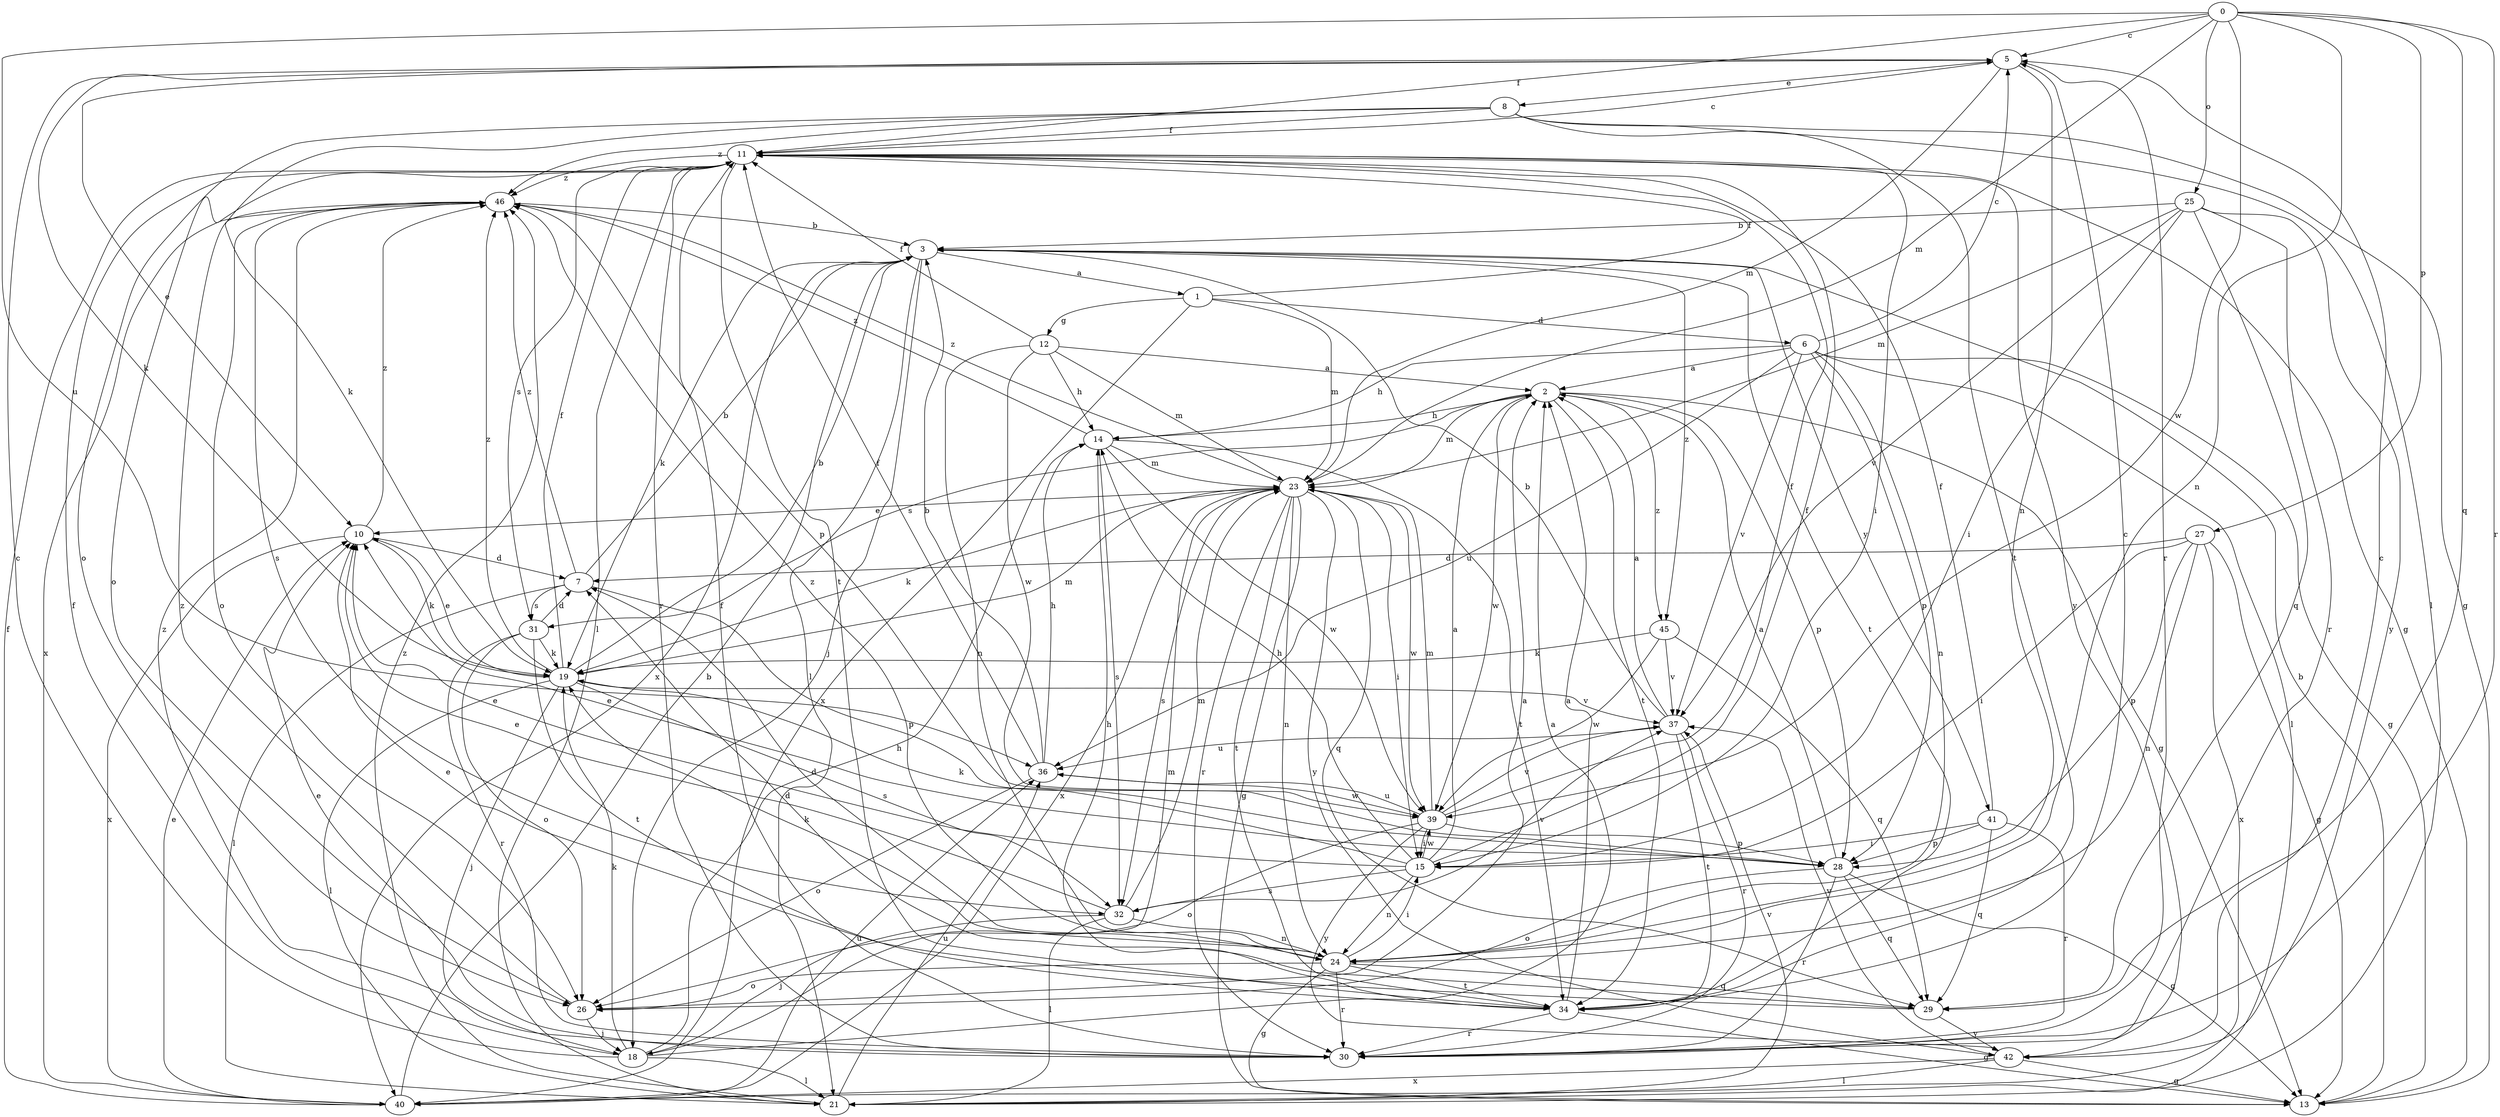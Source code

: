 strict digraph  {
0;
1;
2;
3;
5;
6;
7;
8;
10;
11;
12;
13;
14;
15;
18;
19;
21;
23;
24;
25;
26;
27;
28;
29;
30;
31;
32;
34;
36;
37;
39;
40;
41;
42;
45;
46;
0 -> 5  [label=c];
0 -> 11  [label=f];
0 -> 23  [label=m];
0 -> 24  [label=n];
0 -> 25  [label=o];
0 -> 27  [label=p];
0 -> 29  [label=q];
0 -> 30  [label=r];
0 -> 36  [label=u];
0 -> 39  [label=w];
1 -> 6  [label=d];
1 -> 11  [label=f];
1 -> 12  [label=g];
1 -> 23  [label=m];
1 -> 40  [label=x];
2 -> 13  [label=g];
2 -> 14  [label=h];
2 -> 23  [label=m];
2 -> 28  [label=p];
2 -> 31  [label=s];
2 -> 34  [label=t];
2 -> 39  [label=w];
2 -> 45  [label=z];
3 -> 1  [label=a];
3 -> 18  [label=j];
3 -> 19  [label=k];
3 -> 21  [label=l];
3 -> 34  [label=t];
3 -> 40  [label=x];
3 -> 41  [label=y];
3 -> 45  [label=z];
5 -> 8  [label=e];
5 -> 10  [label=e];
5 -> 19  [label=k];
5 -> 23  [label=m];
5 -> 24  [label=n];
5 -> 30  [label=r];
6 -> 2  [label=a];
6 -> 5  [label=c];
6 -> 13  [label=g];
6 -> 14  [label=h];
6 -> 21  [label=l];
6 -> 24  [label=n];
6 -> 28  [label=p];
6 -> 36  [label=u];
6 -> 37  [label=v];
7 -> 3  [label=b];
7 -> 21  [label=l];
7 -> 28  [label=p];
7 -> 31  [label=s];
7 -> 46  [label=z];
8 -> 11  [label=f];
8 -> 13  [label=g];
8 -> 19  [label=k];
8 -> 21  [label=l];
8 -> 26  [label=o];
8 -> 34  [label=t];
8 -> 46  [label=z];
10 -> 7  [label=d];
10 -> 19  [label=k];
10 -> 40  [label=x];
10 -> 46  [label=z];
11 -> 5  [label=c];
11 -> 13  [label=g];
11 -> 15  [label=i];
11 -> 21  [label=l];
11 -> 26  [label=o];
11 -> 30  [label=r];
11 -> 31  [label=s];
11 -> 34  [label=t];
11 -> 42  [label=y];
11 -> 46  [label=z];
12 -> 2  [label=a];
12 -> 11  [label=f];
12 -> 14  [label=h];
12 -> 23  [label=m];
12 -> 24  [label=n];
12 -> 39  [label=w];
13 -> 3  [label=b];
14 -> 23  [label=m];
14 -> 32  [label=s];
14 -> 34  [label=t];
14 -> 39  [label=w];
14 -> 46  [label=z];
15 -> 2  [label=a];
15 -> 10  [label=e];
15 -> 11  [label=f];
15 -> 14  [label=h];
15 -> 19  [label=k];
15 -> 24  [label=n];
15 -> 32  [label=s];
15 -> 39  [label=w];
18 -> 2  [label=a];
18 -> 5  [label=c];
18 -> 11  [label=f];
18 -> 14  [label=h];
18 -> 19  [label=k];
18 -> 21  [label=l];
18 -> 23  [label=m];
19 -> 3  [label=b];
19 -> 10  [label=e];
19 -> 11  [label=f];
19 -> 18  [label=j];
19 -> 21  [label=l];
19 -> 23  [label=m];
19 -> 32  [label=s];
19 -> 37  [label=v];
19 -> 46  [label=z];
21 -> 36  [label=u];
21 -> 37  [label=v];
21 -> 46  [label=z];
23 -> 10  [label=e];
23 -> 13  [label=g];
23 -> 15  [label=i];
23 -> 19  [label=k];
23 -> 24  [label=n];
23 -> 29  [label=q];
23 -> 30  [label=r];
23 -> 32  [label=s];
23 -> 34  [label=t];
23 -> 39  [label=w];
23 -> 40  [label=x];
23 -> 42  [label=y];
23 -> 46  [label=z];
24 -> 7  [label=d];
24 -> 13  [label=g];
24 -> 15  [label=i];
24 -> 19  [label=k];
24 -> 26  [label=o];
24 -> 29  [label=q];
24 -> 30  [label=r];
24 -> 34  [label=t];
24 -> 46  [label=z];
25 -> 3  [label=b];
25 -> 15  [label=i];
25 -> 23  [label=m];
25 -> 29  [label=q];
25 -> 30  [label=r];
25 -> 37  [label=v];
25 -> 42  [label=y];
26 -> 2  [label=a];
26 -> 18  [label=j];
26 -> 46  [label=z];
27 -> 7  [label=d];
27 -> 13  [label=g];
27 -> 15  [label=i];
27 -> 24  [label=n];
27 -> 28  [label=p];
27 -> 40  [label=x];
28 -> 2  [label=a];
28 -> 10  [label=e];
28 -> 13  [label=g];
28 -> 26  [label=o];
28 -> 29  [label=q];
28 -> 30  [label=r];
29 -> 7  [label=d];
29 -> 10  [label=e];
29 -> 42  [label=y];
30 -> 10  [label=e];
30 -> 11  [label=f];
30 -> 46  [label=z];
31 -> 7  [label=d];
31 -> 19  [label=k];
31 -> 26  [label=o];
31 -> 30  [label=r];
31 -> 34  [label=t];
32 -> 10  [label=e];
32 -> 18  [label=j];
32 -> 21  [label=l];
32 -> 23  [label=m];
32 -> 24  [label=n];
32 -> 37  [label=v];
34 -> 2  [label=a];
34 -> 5  [label=c];
34 -> 13  [label=g];
34 -> 14  [label=h];
34 -> 30  [label=r];
36 -> 3  [label=b];
36 -> 11  [label=f];
36 -> 14  [label=h];
36 -> 26  [label=o];
36 -> 39  [label=w];
37 -> 2  [label=a];
37 -> 3  [label=b];
37 -> 30  [label=r];
37 -> 34  [label=t];
37 -> 36  [label=u];
39 -> 11  [label=f];
39 -> 15  [label=i];
39 -> 23  [label=m];
39 -> 26  [label=o];
39 -> 28  [label=p];
39 -> 36  [label=u];
39 -> 37  [label=v];
39 -> 42  [label=y];
40 -> 3  [label=b];
40 -> 10  [label=e];
40 -> 11  [label=f];
40 -> 36  [label=u];
41 -> 11  [label=f];
41 -> 15  [label=i];
41 -> 28  [label=p];
41 -> 29  [label=q];
41 -> 30  [label=r];
42 -> 5  [label=c];
42 -> 13  [label=g];
42 -> 21  [label=l];
42 -> 37  [label=v];
42 -> 40  [label=x];
45 -> 19  [label=k];
45 -> 29  [label=q];
45 -> 37  [label=v];
45 -> 39  [label=w];
46 -> 3  [label=b];
46 -> 26  [label=o];
46 -> 28  [label=p];
46 -> 32  [label=s];
46 -> 40  [label=x];
}
